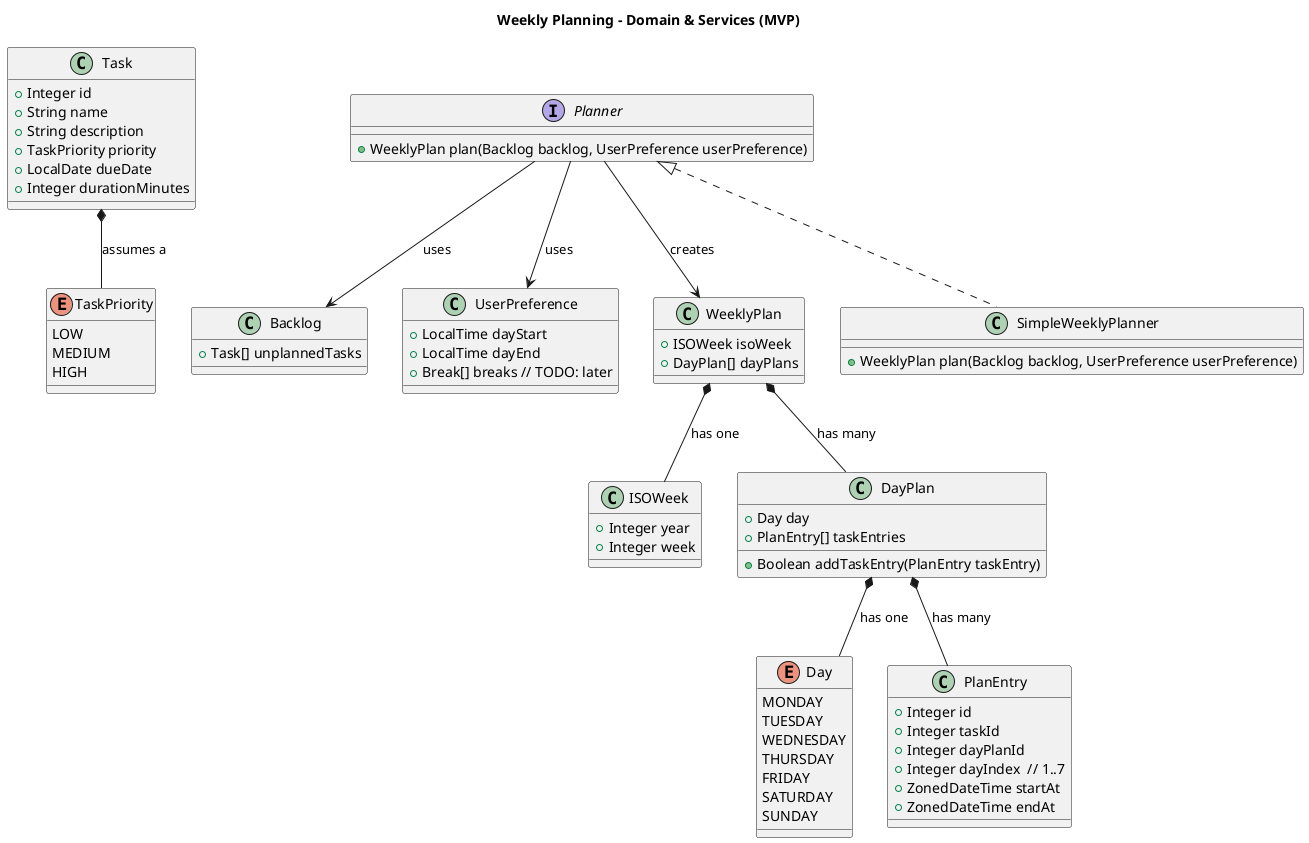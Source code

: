 @startuml
title Weekly Planning – Domain & Services (MVP)

/' ======= Domain Core ======= '/
class Task {
    +Integer id
    +String name
    +String description
    +TaskPriority priority
    +LocalDate dueDate
    +Integer durationMinutes
}

class Backlog {
    + Task[] unplannedTasks
}

enum TaskPriority {
    LOW
    MEDIUM
    HIGH
}


class UserPreference {
    +LocalTime dayStart
    +LocalTime dayEnd
    +Break[] breaks // TODO: later
}

class ISOWeek {
    +Integer year
    +Integer week
}

class WeeklyPlan {
    +ISOWeek isoWeek
    +DayPlan[] dayPlans
}

class DayPlan {
    +Day day
    +PlanEntry[] taskEntries
    +Boolean addTaskEntry(PlanEntry taskEntry)
}


enum Day {
    MONDAY
    TUESDAY
    WEDNESDAY
    THURSDAY
    FRIDAY
    SATURDAY
    SUNDAY
}

class PlanEntry {
    +Integer id
    +Integer taskId
    +Integer dayPlanId
    +Integer dayIndex  // 1..7
    +ZonedDateTime startAt
    +ZonedDateTime endAt
}

class SimpleWeeklyPlanner implements Planner {
    +WeeklyPlan plan(Backlog backlog, UserPreference userPreference)
}


interface Planner {
    +WeeklyPlan plan(Backlog backlog, UserPreference userPreference)
}

'/ ======= Relationships in the domain layer ======= '/
Task *-- TaskPriority: assumes a
Planner --> Backlog: uses
Planner --> UserPreference: uses
Planner --> WeeklyPlan: creates
WeeklyPlan *-- DayPlan: has many
WeeklyPlan *-- ISOWeek: has one
DayPlan *-- PlanEntry: has many
DayPlan *-- Day: has one
@enduml